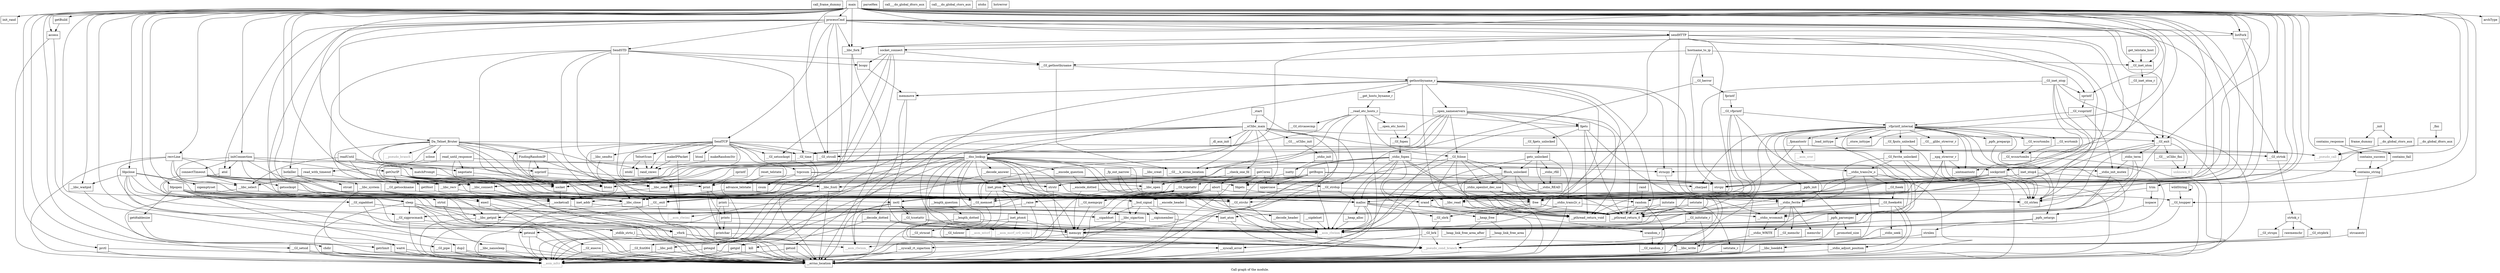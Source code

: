 digraph "Call graph of the module." {
  label="Call graph of the module.";
  node [shape=record];

  Node_call_frame_dummy [label="{call_frame_dummy}"];
  Node_init_rand [label="{init_rand}"];
  Node_rand_cmwc [label="{rand_cmwc}"];
  Node_printchar [label="{printchar}"];
  Node_prints [label="{prints}"];
  Node_printi [label="{printi}"];
  Node_print [label="{print}"];
  Node_zprintf [label="{zprintf}"];
  Node_szprintf [label="{szprintf}"];
  Node_sockprintf [label="{sockprintf}"];
  Node_fdpopen [label="{fdpopen}"];
  Node_fdpclose [label="{fdpclose}"];
  Node_fdgets [label="{fdgets}"];
  Node_parseHex [label="{parseHex}"];
  Node___libc_fcntl [label="{__libc_fcntl}"];
  Node_wildString [label="{wildString}"];
  Node__start [label="{_start}"];
  Node_contains_string [label="{contains_string}"];
  Node_socket_connect [label="{socket_connect}"];
  Node_contains_response [label="{contains_response}"];
  Node_read_with_timeout [label="{read_with_timeout}"];
  Node_read_until_response [label="{read_until_response}"];
  Node_get_telstate_host [label="{get_telstate_host}"];
  Node_advance_telstate [label="{advance_telstate}"];
  Node_reset_telstate [label="{reset_telstate}"];
  Node_trim [label="{trim}"];
  Node_call___do_global_dtors_aux [label="{call___do_global_dtors_aux}"];
  Node_frame_dummy [label="{frame_dummy}"];
  Node_contains_success [label="{contains_success}"];
  Node_inet_addr [label="{inet_addr}"];
  Node___GI_gethostbyname [label="{__GI_gethostbyname}"];
  Node_gethostbyname_r [label="{gethostbyname_r}"];
  Node___libc_connect [label="{__libc_connect}"];
  Node___GI_getsockname [label="{__GI_getsockname}"];
  Node_getsockopt [label="{getsockopt}"];
  Node___libc_recv [label="{__libc_recv}"];
  Node___libc_send [label="{__libc_send}"];
  Node___libc_sendto [label="{__libc_sendto}"];
  Node___GI_setsockopt [label="{__GI_setsockopt}"];
  Node_socket [label="{socket}"];
  Node___GI_sigaddset [label="{__GI_sigaddset}"];
  Node_sigemptyset [label="{sigemptyset}"];
  Node___bsd_signal [label="{__bsd_signal}"];
  Node___sigismember [label="{__sigismember}"];
  Node___sigaddset [label="{__sigaddset}"];
  Node___sigdelset [label="{__sigdelset}"];
  Node_malloc [label="{malloc}"];
  Node_free [label="{free}"];
  Node___heap_alloc [label="{__heap_alloc}"];
  Node___heap_link_free_area [label="{__heap_link_free_area}"];
  Node___heap_link_free_area_after [label="{__heap_link_free_area_after}"];
  Node___heap_free [label="{__heap_free}"];
  Node_rand [label="{rand}"];
  Node_random [label="{random}"];
  Node_setstate [label="{setstate}"];
  Node_initstate [label="{initstate}"];
  Node_srand [label="{srand}"];
  Node_setstate_r [label="{setstate_r}"];
  Node___GI_random_r [label="{__GI_random_r}"];
  Node_srandom_r [label="{srandom_r}"];
  Node___GI_initstate_r [label="{__GI_initstate_r}"];
  Node___libc_system [label="{__libc_system}"];
  Node_atol [label="{atol}"];
  Node_strtol [label="{strtol}"];
  Node__stdlib_strto_l [label="{_stdlib_strto_l}"];
  Node___GI_exit [label="{__GI_exit}"];
  Node_execl [label="{execl}"];
  Node_sleep [label="{sleep}"];
  Node___GI___uClibc_fini [label="{__GI___uClibc_fini}"];
  Node___pthread_return_0 [label="{__pthread_return_0}"];
  Node___pthread_return_void [label="{__pthread_return_void}"];
  Node___check_one_fd [label="{__check_one_fd}"];
  Node___GI___uClibc_init [label="{__GI___uClibc_init}"];
  Node___uClibc_main [label="{__uClibc_main}"];
  Node___syscall_error [label="{__syscall_error}"];
  Node___socketcall [label="{__socketcall}"];
  Node___GI_execve [label="{__GI_execve}"];
  Node_getegid [label="{getegid}"];
  Node_getgid [label="{getgid}"];
  Node_getuid [label="{getuid}"];
  Node___libc_nanosleep [label="{__libc_nanosleep}"];
  Node___GI_sbrk [label="{__GI_sbrk}"];
  Node_wait4 [label="{wait4}"];
  Node___GI___h_errno_location [label="{__GI___h_errno_location}"];
  Node___GI_wcrtomb [label="{__GI_wcrtomb}"];
  Node___GI_wcsrtombs [label="{__GI_wcsrtombs}"];
  Node___GI_wcsnrtombs [label="{__GI_wcsnrtombs}"];
  Node_fprintf [label="{fprintf}"];
  Node___stdio_WRITE [label="{__stdio_WRITE}"];
  Node___stdio_fwrite [label="{__stdio_fwrite}"];
  Node___stdio_trans2w_o [label="{__stdio_trans2w_o}"];
  Node__load_inttype [label="{_load_inttype}"];
  Node__store_inttype [label="{_store_inttype}"];
  Node__uintmaxtostr [label="{_uintmaxtostr}"];
  Node__fpmaxtostr [label="{_fpmaxtostr}"];
  Node___GI_vfprintf [label="{__GI_vfprintf}"];
  Node_memmove [label="{memmove}"];
  Node___GI_memchr [label="{__GI_memchr}"];
  Node___GI_mempcpy [label="{__GI_mempcpy}"];
  Node_memrchr [label="{memrchr}"];
  Node_strtok_r [label="{strtok_r}"];
  Node___GI_strpbrk [label="{__GI_strpbrk}"];
  Node_inet_aton [label="{inet_aton}"];
  Node___dns_lookup [label="{__dns_lookup}"];
  Node___open_nameservers [label="{__open_nameservers}"];
  Node___get_hosts_byname_r [label="{__get_hosts_byname_r}"];
  Node___libc_sigaction [label="{__libc_sigaction}"];
  Node_abort [label="{abort}"];
  Node__dl_aux_init [label="{_dl_aux_init}"];
  Node___GI_brk [label="{__GI_brk}"];
  Node___syscall_rt_sigaction [label="{__syscall_rt_sigaction}"];
  Node___libc_poll [label="{__libc_poll}"];
  Node___GI_fclose [label="{__GI_fclose}"];
  Node___GI_fopen [label="{__GI_fopen}"];
  Node___GI_fseek [label="{__GI_fseek}"];
  Node___GI_fseeko64 [label="{__GI_fseeko64}"];
  Node___stdio_adjust_position [label="{__stdio_adjust_position}"];
  Node__stdio_fopen [label="{_stdio_fopen}"];
  Node___stdio_seek [label="{__stdio_seek}"];
  Node_fgets [label="{fgets}"];
  Node__stdio_openlist_dec_use [label="{_stdio_openlist_dec_use}"];
  Node_fflush_unlocked [label="{fflush_unlocked}"];
  Node___GI_fgets_unlocked [label="{__GI_fgets_unlocked}"];
  Node_rawmemchr [label="{rawmemchr}"];
  Node___GI_strncat [label="{__GI_strncat}"];
  Node___GI_strspn [label="{__GI_strspn}"];
  Node___GI_strdup [label="{__GI_strdup}"];
  Node_inet_pton4 [label="{inet_pton4}"];
  Node_inet_pton [label="{inet_pton}"];
  Node_inet_ntop4 [label="{inet_ntop4}"];
  Node___GI_inet_ntop [label="{__GI_inet_ntop}"];
  Node___encode_header [label="{__encode_header}"];
  Node___decode_header [label="{__decode_header}"];
  Node___encode_question [label="{__encode_question}"];
  Node___length_question [label="{__length_question}"];
  Node___decode_answer [label="{__decode_answer}"];
  Node___open_etc_hosts [label="{__open_etc_hosts}"];
  Node___read_etc_hosts_r [label="{__read_etc_hosts_r}"];
  Node___raise [label="{__raise}"];
  Node___libc_lseek64 [label="{__libc_lseek64}"];
  Node___GI_tolower [label="{__GI_tolower}"];
  Node_getc_unlocked [label="{getc_unlocked}"];
  Node___GI_strcasecmp [label="{__GI_strcasecmp}"];
  Node___encode_dotted [label="{__encode_dotted}"];
  Node___decode_dotted [label="{__decode_dotted}"];
  Node___length_dotted [label="{__length_dotted}"];
  Node___stdio_READ [label="{__stdio_READ}"];
  Node___stdio_rfill [label="{__stdio_rfill}"];
  Node___stdio_trans2r_o [label="{__stdio_trans2r_o}"];
  Node___do_global_ctors_aux [label="{__do_global_ctors_aux}"];
  Node_call___do_global_ctors_aux [label="{call___do_global_ctors_aux}"];
  Node__fini [label="{_fini}"];
  Node___asm_rlwinm_ [color="gray50", fontcolor="gray50", label="{__asm_rlwinm_}"];
  Node___asm_rlwimi [color="gray50", fontcolor="gray50", label="{__asm_rlwimi}"];
  Node___asm_mfcr [color="gray50", fontcolor="gray50", label="{__asm_mfcr}"];
  Node___asm_mtcrf [color="gray50", fontcolor="gray50", label="{__asm_mtcrf}"];
  Node___asm_mcrf_cr0_write [color="gray50", fontcolor="gray50", label="{__asm_mcrf_cr0_write}"];
  Node___asm_cror [color="gray50", fontcolor="gray50", label="{__asm_cror}"];
  Node_unknown_0 [color="gray50", fontcolor="gray50", label="{unknown_0}"];
  Node_getHost [label="{getHost}"];
  Node_uppercase [label="{uppercase}"];
  Node_getBogos [label="{getBogos}"];
  Node_getCores [label="{getCores}"];
  Node_makeRandomStr [label="{makeRandomStr}"];
  Node_recvLine [label="{recvLine}"];
  Node_hostname_to_ip [label="{hostname_to_ip}"];
  Node_connectTimeout [label="{connectTimeout}"];
  Node_listFork [label="{listFork}"];
  Node_negotiate [label="{negotiate}"];
  Node_matchPrompt [label="{matchPrompt}"];
  Node_readUntil [label="{readUntil}"];
  Node_FindingRandomIP [label="{FindingRandomIP}"];
  Node_TelnetScan [label="{TelnetScan}"];
  Node_csum [label="{csum}"];
  Node_tcpcsum [label="{tcpcsum}"];
  Node_makeIPPacket [label="{makeIPPacket}"];
  Node_sclose [label="{sclose}"];
  Node_Da_Telnet_Bruter [label="{Da_Telnet_Bruter}"];
  Node_botkiller [label="{botkiller}"];
  Node_sendHTTP [label="{sendHTTP}"];
  Node_SendTCP [label="{SendTCP}"];
  Node_SendSTD [label="{SendSTD}"];
  Node_processCmd [label="{processCmd}"];
  Node_initConnection [label="{initConnection}"];
  Node_getOurIP [label="{getOurIP}"];
  Node_archType [label="{archType}"];
  Node_getBuild [label="{getBuild}"];
  Node_main [label="{main}"];
  Node_ioctl [label="{ioctl}"];
  Node___vfork [label="{__vfork}"];
  Node_htons [label="{htons}"];
  Node___GI_fcntl64 [label="{__GI_fcntl64}"];
  Node___GI__exit [label="{__GI__exit}"];
  Node_access [label="{access}"];
  Node_chdir [label="{chdir}"];
  Node___libc_close [label="{__libc_close}"];
  Node_dup2 [label="{dup2}"];
  Node___libc_fork [label="{__libc_fork}"];
  Node_getdtablesize [label="{getdtablesize}"];
  Node_geteuid [label="{geteuid}"];
  Node___libc_getpid [label="{__libc_getpid}"];
  Node_getrlimit [label="{getrlimit}"];
  Node_kill [label="{kill}"];
  Node___libc_open [label="{__libc_open}"];
  Node___libc_creat [label="{__libc_creat}"];
  Node___GI_pipe [label="{__GI_pipe}"];
  Node_prctl [label="{prctl}"];
  Node___libc_read [label="{__libc_read}"];
  Node___libc_select [label="{__libc_select}"];
  Node___GI_setsid [label="{__GI_setsid}"];
  Node___GI_sigprocmask [label="{__GI_sigprocmask}"];
  Node___GI_time [label="{__GI_time}"];
  Node___libc_waitpid [label="{__libc_waitpid}"];
  Node___libc_write [label="{__libc_write}"];
  Node_isspace [label="{isspace}"];
  Node___GI_toupper [label="{__GI_toupper}"];
  Node___errno_location [label="{__errno_location}"];
  Node_sprintf [label="{sprintf}"];
  Node___GI_vsnprintf [label="{__GI_vsnprintf}"];
  Node__stdio_init [label="{_stdio_init}"];
  Node___stdio_init_mutex [label="{__stdio_init_mutex}"];
  Node__stdio_term [label="{_stdio_term}"];
  Node___stdio_wcommit [label="{__stdio_wcommit}"];
  Node__charpad [label="{_charpad}"];
  Node__fp_out_narrow [label="{_fp_out_narrow}"];
  Node__vfprintf_internal [label="{_vfprintf_internal}"];
  Node__ppfs_init [label="{_ppfs_init}"];
  Node__ppfs_prepargs [label="{_ppfs_prepargs}"];
  Node__ppfs_setargs [label="{_ppfs_setargs}"];
  Node__promoted_size [label="{_promoted_size}"];
  Node__ppfs_parsespec [label="{_ppfs_parsespec}"];
  Node___GI_fputs_unlocked [label="{__GI_fputs_unlocked}"];
  Node___GI_fwrite_unlocked [label="{__GI_fwrite_unlocked}"];
  Node_memcpy [label="{memcpy}"];
  Node___GI_memset [label="{__GI_memset}"];
  Node_strcat [label="{strcat}"];
  Node___GI_strchr [label="{__GI_strchr}"];
  Node___GI_strcoll [label="{__GI_strcoll}"];
  Node_strcpy [label="{strcpy}"];
  Node___GI_strlen [label="{__GI_strlen}"];
  Node_strncpy [label="{strncpy}"];
  Node_strnlen [label="{strnlen}"];
  Node_strstr [label="{strstr}"];
  Node___GI___glibc_strerror_r [label="{__GI___glibc_strerror_r}"];
  Node___xpg_strerror_r [label="{__xpg_strerror_r}"];
  Node_bcopy [label="{bcopy}"];
  Node_strcasestr [label="{strcasestr}"];
  Node___GI_strtok [label="{__GI_strtok}"];
  Node_isatty [label="{isatty}"];
  Node___GI_tcgetattr [label="{__GI_tcgetattr}"];
  Node___GI_tcsetattr [label="{__GI_tcsetattr}"];
  Node_ntohl [label="{ntohl}"];
  Node_ntohs [label="{ntohs}"];
  Node_htonl [label="{htonl}"];
  Node___asm_rlwinm [color="gray50", fontcolor="gray50", label="{__asm_rlwinm}"];
  Node_hstrerror [label="{hstrerror}"];
  Node___GI_herror [label="{__GI_herror}"];
  Node___GI_inet_ntoa_r [label="{__GI_inet_ntoa_r}"];
  Node___GI_inet_ntoa [label="{__GI_inet_ntoa}"];
  Node_contains_fail [label="{contains_fail}"];
  Node___pseudo_call [color="gray50", fontcolor="gray50", label="{__pseudo_call}"];
  Node___pseudo_branch [color="gray50", fontcolor="gray50", label="{__pseudo_branch}"];
  Node___pseudo_cond_branch [color="gray50", fontcolor="gray50", label="{__pseudo_cond_branch}"];
  Node__init [label="{_init}"];
  Node___do_global_dtors_aux [label="{__do_global_dtors_aux}"];
  Node_printchar -> Node___libc_write;
  Node_prints -> Node_printchar;
  Node_prints -> Node___asm_rlwinm;
  Node_printi -> Node_printchar;
  Node_printi -> Node_prints;
  Node_printi -> Node___asm_rlwinm;
  Node_print -> Node_printchar;
  Node_print -> Node_prints;
  Node_print -> Node_printi;
  Node_zprintf -> Node_print;
  Node_szprintf -> Node_print;
  Node_sockprintf -> Node_print;
  Node_sockprintf -> Node___libc_send;
  Node_sockprintf -> Node_malloc;
  Node_sockprintf -> Node_free;
  Node_sockprintf -> Node___GI_memset;
  Node_sockprintf -> Node___GI_strlen;
  Node_fdpopen -> Node_malloc;
  Node_fdpopen -> Node_execl;
  Node_fdpopen -> Node___vfork;
  Node_fdpopen -> Node___GI__exit;
  Node_fdpopen -> Node___libc_close;
  Node_fdpopen -> Node_dup2;
  Node_fdpopen -> Node_getdtablesize;
  Node_fdpopen -> Node___GI_pipe;
  Node_fdpopen -> Node___GI_memset;
  Node_fdpclose -> Node___GI_sigaddset;
  Node_fdpclose -> Node_sigemptyset;
  Node_fdpclose -> Node___libc_close;
  Node_fdpclose -> Node___GI_sigprocmask;
  Node_fdpclose -> Node___libc_waitpid;
  Node_fdpclose -> Node___errno_location;
  Node_fdpclose -> Node___asm_rlwinm;
  Node_fdgets -> Node___libc_read;
  Node___libc_fcntl -> Node___asm_mfcr;
  Node___libc_fcntl -> Node___GI_fcntl64;
  Node___libc_fcntl -> Node___errno_location;
  Node_wildString -> Node_wildString;
  Node_wildString -> Node___GI_toupper;
  Node__start -> Node___uClibc_main;
  Node__start -> Node___asm_rlwinm;
  Node_contains_string -> Node_strcasestr;
  Node_socket_connect -> Node___GI_gethostbyname;
  Node_socket_connect -> Node___libc_connect;
  Node_socket_connect -> Node___GI_setsockopt;
  Node_socket_connect -> Node_socket;
  Node_socket_connect -> Node_htons;
  Node_socket_connect -> Node_bcopy;
  Node_contains_response -> Node_contains_success;
  Node_contains_response -> Node_contains_fail;
  Node_read_with_timeout -> Node___libc_recv;
  Node_read_with_timeout -> Node___libc_select;
  Node_read_until_response -> Node_contains_string;
  Node_read_until_response -> Node_read_with_timeout;
  Node_read_until_response -> Node_negotiate;
  Node_read_until_response -> Node___GI_memset;
  Node_get_telstate_host -> Node___GI_inet_ntoa;
  Node_advance_telstate -> Node___libc_close;
  Node_advance_telstate -> Node___GI_memset;
  Node_reset_telstate -> Node_advance_telstate;
  Node_trim -> Node_isspace;
  Node_trim -> Node___GI_strlen;
  Node_contains_success -> Node_contains_string;
  Node_inet_addr -> Node_inet_aton;
  Node___GI_gethostbyname -> Node_gethostbyname_r;
  Node___GI_gethostbyname -> Node___GI___h_errno_location;
  Node_gethostbyname_r -> Node_free;
  Node_gethostbyname_r -> Node___pthread_return_0;
  Node_gethostbyname_r -> Node___pthread_return_void;
  Node_gethostbyname_r -> Node_memmove;
  Node_gethostbyname_r -> Node_inet_aton;
  Node_gethostbyname_r -> Node___dns_lookup;
  Node_gethostbyname_r -> Node___open_nameservers;
  Node_gethostbyname_r -> Node___get_hosts_byname_r;
  Node_gethostbyname_r -> Node___errno_location;
  Node_gethostbyname_r -> Node_memcpy;
  Node_gethostbyname_r -> Node_strncpy;
  Node___libc_connect -> Node___socketcall;
  Node___GI_getsockname -> Node___socketcall;
  Node_getsockopt -> Node___socketcall;
  Node___libc_recv -> Node___socketcall;
  Node___libc_send -> Node___socketcall;
  Node___libc_sendto -> Node___socketcall;
  Node___GI_setsockopt -> Node___socketcall;
  Node_socket -> Node___socketcall;
  Node___GI_sigaddset -> Node___sigaddset;
  Node___GI_sigaddset -> Node___errno_location;
  Node_sigemptyset -> Node___GI_memset;
  Node___bsd_signal -> Node___sigismember;
  Node___bsd_signal -> Node___sigaddset;
  Node___bsd_signal -> Node___libc_sigaction;
  Node___bsd_signal -> Node___errno_location;
  Node___sigismember -> Node___asm_rlwinm;
  Node___sigaddset -> Node___asm_rlwinm;
  Node___sigdelset -> Node___asm_rlwinm;
  Node_malloc -> Node___heap_alloc;
  Node_malloc -> Node___heap_free;
  Node_malloc -> Node___pthread_return_0;
  Node_malloc -> Node___GI_sbrk;
  Node_malloc -> Node___errno_location;
  Node_malloc -> Node___asm_rlwinm;
  Node_free -> Node___heap_free;
  Node_free -> Node___pthread_return_0;
  Node_free -> Node___GI_sbrk;
  Node___heap_alloc -> Node___asm_rlwinm;
  Node___heap_link_free_area -> Node___pseudo_cond_branch;
  Node___heap_free -> Node___heap_link_free_area;
  Node___heap_free -> Node___heap_link_free_area_after;
  Node_rand -> Node_random;
  Node_random -> Node___GI_random_r;
  Node_random -> Node___pthread_return_0;
  Node_random -> Node___pthread_return_void;
  Node_setstate -> Node_setstate_r;
  Node_setstate -> Node___pthread_return_0;
  Node_setstate -> Node___pthread_return_void;
  Node_initstate -> Node___GI_initstate_r;
  Node_initstate -> Node___pthread_return_0;
  Node_initstate -> Node___pthread_return_void;
  Node_srand -> Node_srandom_r;
  Node_srand -> Node___pthread_return_0;
  Node_srand -> Node___pthread_return_void;
  Node_setstate_r -> Node___errno_location;
  Node_srandom_r -> Node___GI_random_r;
  Node___GI_initstate_r -> Node_srandom_r;
  Node___GI_initstate_r -> Node___errno_location;
  Node___libc_system -> Node___bsd_signal;
  Node___libc_system -> Node_execl;
  Node___libc_system -> Node_wait4;
  Node___libc_system -> Node___vfork;
  Node___libc_system -> Node___GI__exit;
  Node_atol -> Node_strtol;
  Node_strtol -> Node__stdlib_strto_l;
  Node__stdlib_strto_l -> Node___asm_rlwinm_;
  Node__stdlib_strto_l -> Node___errno_location;
  Node___GI_exit -> Node___GI___uClibc_fini;
  Node___GI_exit -> Node___pthread_return_0;
  Node___GI_exit -> Node___pthread_return_void;
  Node___GI_exit -> Node_unknown_0;
  Node___GI_exit -> Node___GI__exit;
  Node___GI_exit -> Node__stdio_term;
  Node_execl -> Node___GI_execve;
  Node_execl -> Node___asm_rlwinm;
  Node_sleep -> Node___sigismember;
  Node_sleep -> Node___sigaddset;
  Node_sleep -> Node___libc_nanosleep;
  Node_sleep -> Node___libc_sigaction;
  Node_sleep -> Node___asm_mfcr;
  Node_sleep -> Node___GI_sigprocmask;
  Node_sleep -> Node___errno_location;
  Node_sleep -> Node___asm_rlwinm;
  Node___GI___uClibc_fini -> Node_unknown_0;
  Node___check_one_fd -> Node___libc_fcntl;
  Node___check_one_fd -> Node_abort;
  Node___check_one_fd -> Node___libc_open;
  Node___GI___uClibc_init -> Node__stdio_init;
  Node___uClibc_main -> Node___GI_exit;
  Node___uClibc_main -> Node___check_one_fd;
  Node___uClibc_main -> Node___GI___uClibc_init;
  Node___uClibc_main -> Node_getegid;
  Node___uClibc_main -> Node_getgid;
  Node___uClibc_main -> Node_getuid;
  Node___uClibc_main -> Node___GI___h_errno_location;
  Node___uClibc_main -> Node__dl_aux_init;
  Node___uClibc_main -> Node_geteuid;
  Node___uClibc_main -> Node___errno_location;
  Node___uClibc_main -> Node_memcpy;
  Node___uClibc_main -> Node___GI_memset;
  Node___uClibc_main -> Node___pseudo_call;
  Node___syscall_error -> Node___errno_location;
  Node___socketcall -> Node___asm_mfcr;
  Node___socketcall -> Node___errno_location;
  Node___GI_execve -> Node___asm_mfcr;
  Node___GI_execve -> Node___errno_location;
  Node_getegid -> Node___asm_mfcr;
  Node_getegid -> Node___errno_location;
  Node_getgid -> Node___asm_mfcr;
  Node_getgid -> Node___errno_location;
  Node_getuid -> Node___asm_mfcr;
  Node_getuid -> Node___errno_location;
  Node___libc_nanosleep -> Node___asm_mfcr;
  Node___libc_nanosleep -> Node___errno_location;
  Node___GI_sbrk -> Node___GI_brk;
  Node_wait4 -> Node___asm_mfcr;
  Node_wait4 -> Node___errno_location;
  Node___GI_wcrtomb -> Node___GI_wcsnrtombs;
  Node___GI_wcsrtombs -> Node___GI_wcsnrtombs;
  Node___GI_wcsnrtombs -> Node___errno_location;
  Node_fprintf -> Node___GI_vfprintf;
  Node___stdio_WRITE -> Node___libc_write;
  Node___stdio_fwrite -> Node___stdio_WRITE;
  Node___stdio_fwrite -> Node___GI_memchr;
  Node___stdio_fwrite -> Node_memrchr;
  Node___stdio_fwrite -> Node___stdio_wcommit;
  Node___stdio_fwrite -> Node_memcpy;
  Node___stdio_trans2w_o -> Node___GI_fseek;
  Node___stdio_trans2w_o -> Node___asm_mfcr;
  Node___stdio_trans2w_o -> Node___errno_location;
  Node___stdio_trans2w_o -> Node___asm_rlwinm;
  Node__load_inttype -> Node___asm_rlwinm;
  Node__fpmaxtostr -> Node___asm_cror;
  Node__fpmaxtostr -> Node___GI_memset;
  Node__fpmaxtostr -> Node___pseudo_call;
  Node___GI_vfprintf -> Node___pthread_return_0;
  Node___GI_vfprintf -> Node___pthread_return_void;
  Node___GI_vfprintf -> Node___stdio_trans2w_o;
  Node___GI_vfprintf -> Node__vfprintf_internal;
  Node___GI_vfprintf -> Node___asm_rlwinm;
  Node_memmove -> Node___asm_rlwinm_;
  Node_memmove -> Node_memcpy;
  Node___GI_memchr -> Node___pseudo_cond_branch;
  Node___GI_mempcpy -> Node_memcpy;
  Node_memrchr -> Node___pseudo_cond_branch;
  Node_strtok_r -> Node___GI_strpbrk;
  Node_strtok_r -> Node_rawmemchr;
  Node_strtok_r -> Node___GI_strspn;
  Node___GI_strpbrk -> Node___pseudo_cond_branch;
  Node_inet_aton -> Node___pseudo_cond_branch;
  Node___dns_lookup -> Node_inet_addr;
  Node___dns_lookup -> Node___libc_connect;
  Node___dns_lookup -> Node___libc_recv;
  Node___dns_lookup -> Node___libc_send;
  Node___dns_lookup -> Node_socket;
  Node___dns_lookup -> Node_malloc;
  Node___dns_lookup -> Node_free;
  Node___dns_lookup -> Node___pthread_return_0;
  Node___dns_lookup -> Node___pthread_return_void;
  Node___dns_lookup -> Node___GI___h_errno_location;
  Node___dns_lookup -> Node___libc_poll;
  Node___dns_lookup -> Node___GI_strncat;
  Node___dns_lookup -> Node_inet_pton;
  Node___dns_lookup -> Node___encode_header;
  Node___dns_lookup -> Node___decode_header;
  Node___dns_lookup -> Node___encode_question;
  Node___dns_lookup -> Node___length_question;
  Node___dns_lookup -> Node___decode_answer;
  Node___dns_lookup -> Node___libc_close;
  Node___dns_lookup -> Node___errno_location;
  Node___dns_lookup -> Node_memcpy;
  Node___dns_lookup -> Node___GI_memset;
  Node___dns_lookup -> Node___GI_strlen;
  Node___dns_lookup -> Node_strncpy;
  Node___open_nameservers -> Node_free;
  Node___open_nameservers -> Node___pthread_return_0;
  Node___open_nameservers -> Node___pthread_return_void;
  Node___open_nameservers -> Node___GI___h_errno_location;
  Node___open_nameservers -> Node___GI_fclose;
  Node___open_nameservers -> Node___GI_fopen;
  Node___open_nameservers -> Node_fgets;
  Node___open_nameservers -> Node___GI_strdup;
  Node___open_nameservers -> Node___GI_strcoll;
  Node___get_hosts_byname_r -> Node___read_etc_hosts_r;
  Node___libc_sigaction -> Node___syscall_rt_sigaction;
  Node___libc_sigaction -> Node_memcpy;
  Node_abort -> Node___sigaddset;
  Node_abort -> Node___pthread_return_0;
  Node_abort -> Node___libc_sigaction;
  Node_abort -> Node___raise;
  Node_abort -> Node___GI__exit;
  Node_abort -> Node___GI_sigprocmask;
  Node_abort -> Node___GI_memset;
  Node_abort -> Node___pseudo_cond_branch;
  Node___GI_brk -> Node___syscall_error;
  Node___GI_brk -> Node___pseudo_cond_branch;
  Node___syscall_rt_sigaction -> Node___asm_mfcr;
  Node___syscall_rt_sigaction -> Node___errno_location;
  Node___libc_poll -> Node___asm_mfcr;
  Node___libc_poll -> Node___errno_location;
  Node___GI_fclose -> Node_free;
  Node___GI_fclose -> Node___pthread_return_0;
  Node___GI_fclose -> Node___pthread_return_void;
  Node___GI_fclose -> Node__stdio_openlist_dec_use;
  Node___GI_fclose -> Node_fflush_unlocked;
  Node___GI_fclose -> Node___libc_close;
  Node___GI_fclose -> Node___asm_rlwinm;
  Node___GI_fopen -> Node__stdio_fopen;
  Node___GI_fseek -> Node___GI_fseeko64;
  Node___GI_fseeko64 -> Node___pthread_return_0;
  Node___GI_fseeko64 -> Node___pthread_return_void;
  Node___GI_fseeko64 -> Node___stdio_adjust_position;
  Node___GI_fseeko64 -> Node___stdio_seek;
  Node___GI_fseeko64 -> Node___errno_location;
  Node___GI_fseeko64 -> Node___stdio_wcommit;
  Node___stdio_adjust_position -> Node___errno_location;
  Node__stdio_fopen -> Node___libc_fcntl;
  Node__stdio_fopen -> Node_malloc;
  Node__stdio_fopen -> Node_free;
  Node__stdio_fopen -> Node___pthread_return_0;
  Node__stdio_fopen -> Node___pthread_return_void;
  Node__stdio_fopen -> Node___libc_open;
  Node__stdio_fopen -> Node___errno_location;
  Node__stdio_fopen -> Node___stdio_init_mutex;
  Node__stdio_fopen -> Node_isatty;
  Node__stdio_fopen -> Node___asm_rlwinm;
  Node___stdio_seek -> Node___libc_lseek64;
  Node_fgets -> Node___pthread_return_0;
  Node_fgets -> Node___pthread_return_void;
  Node_fgets -> Node___GI_fgets_unlocked;
  Node_fgets -> Node___asm_mfcr;
  Node_fgets -> Node___asm_mtcrf;
  Node__stdio_openlist_dec_use -> Node_free;
  Node__stdio_openlist_dec_use -> Node___pthread_return_0;
  Node__stdio_openlist_dec_use -> Node___pthread_return_void;
  Node_fflush_unlocked -> Node___pthread_return_0;
  Node_fflush_unlocked -> Node___pthread_return_void;
  Node_fflush_unlocked -> Node__stdio_openlist_dec_use;
  Node_fflush_unlocked -> Node___stdio_wcommit;
  Node_fflush_unlocked -> Node___asm_rlwinm;
  Node___GI_fgets_unlocked -> Node_getc_unlocked;
  Node_rawmemchr -> Node___pseudo_cond_branch;
  Node___GI_strncat -> Node___pseudo_cond_branch;
  Node___GI_strdup -> Node_malloc;
  Node___GI_strdup -> Node_memcpy;
  Node___GI_strdup -> Node___GI_strlen;
  Node_inet_pton4 -> Node___asm_mfcr;
  Node_inet_pton4 -> Node___asm_mtcrf;
  Node_inet_pton4 -> Node___asm_mcrf_cr0_write;
  Node_inet_pton4 -> Node_memcpy;
  Node_inet_pton -> Node_inet_pton4;
  Node_inet_pton -> Node___GI_tolower;
  Node_inet_pton -> Node___errno_location;
  Node_inet_pton -> Node_memcpy;
  Node_inet_pton -> Node___GI_memset;
  Node_inet_pton -> Node___GI_strchr;
  Node_inet_ntop4 -> Node___errno_location;
  Node_inet_ntop4 -> Node___GI_memset;
  Node_inet_ntop4 -> Node_strcpy;
  Node_inet_ntop4 -> Node___GI_strlen;
  Node___GI_inet_ntop -> Node_inet_ntop4;
  Node___GI_inet_ntop -> Node___errno_location;
  Node___GI_inet_ntop -> Node_sprintf;
  Node___GI_inet_ntop -> Node___GI_memset;
  Node___GI_inet_ntop -> Node_strcpy;
  Node___GI_inet_ntop -> Node___GI_strlen;
  Node___encode_header -> Node___asm_rlwinm;
  Node___decode_header -> Node___asm_rlwinm;
  Node___encode_question -> Node___encode_dotted;
  Node___length_question -> Node___length_dotted;
  Node___decode_answer -> Node___GI_strdup;
  Node___decode_answer -> Node___decode_dotted;
  Node___open_etc_hosts -> Node___GI_fopen;
  Node___read_etc_hosts_r -> Node___GI_fclose;
  Node___read_etc_hosts_r -> Node_fgets;
  Node___read_etc_hosts_r -> Node_inet_pton;
  Node___read_etc_hosts_r -> Node___open_etc_hosts;
  Node___read_etc_hosts_r -> Node___GI_strcasecmp;
  Node___read_etc_hosts_r -> Node___errno_location;
  Node___read_etc_hosts_r -> Node___GI_strchr;
  Node___read_etc_hosts_r -> Node___GI_strcoll;
  Node___raise -> Node___libc_getpid;
  Node___raise -> Node_kill;
  Node___libc_lseek64 -> Node___asm_mfcr;
  Node___libc_lseek64 -> Node___errno_location;
  Node___GI_tolower -> Node___pseudo_cond_branch;
  Node_getc_unlocked -> Node_fflush_unlocked;
  Node_getc_unlocked -> Node___stdio_READ;
  Node_getc_unlocked -> Node___stdio_rfill;
  Node_getc_unlocked -> Node___stdio_trans2r_o;
  Node_getc_unlocked -> Node___asm_rlwinm;
  Node___encode_dotted -> Node_memcpy;
  Node___encode_dotted -> Node___GI_strchr;
  Node___encode_dotted -> Node___GI_strlen;
  Node___decode_dotted -> Node___asm_mfcr;
  Node___decode_dotted -> Node___asm_mtcrf;
  Node___decode_dotted -> Node_memcpy;
  Node___decode_dotted -> Node___asm_rlwinm;
  Node___length_dotted -> Node___asm_rlwinm;
  Node___length_dotted -> Node___pseudo_cond_branch;
  Node___stdio_READ -> Node___libc_read;
  Node___stdio_rfill -> Node___stdio_READ;
  Node___stdio_trans2r_o -> Node___errno_location;
  Node___stdio_trans2r_o -> Node___stdio_wcommit;
  Node___stdio_trans2r_o -> Node___asm_rlwinm;
  Node___do_global_ctors_aux -> Node___pseudo_call;
  Node__fini -> Node___do_global_dtors_aux;
  Node_getHost -> Node_inet_addr;
  Node_uppercase -> Node___GI_toupper;
  Node_getBogos -> Node_fdgets;
  Node_getBogos -> Node_uppercase;
  Node_getBogos -> Node___libc_close;
  Node_getBogos -> Node___libc_open;
  Node_getBogos -> Node___GI_memset;
  Node_getBogos -> Node___GI_strchr;
  Node_getBogos -> Node_strcpy;
  Node_getBogos -> Node___GI_strlen;
  Node_getBogos -> Node_strstr;
  Node_getCores -> Node_fdgets;
  Node_getCores -> Node_uppercase;
  Node_getCores -> Node___libc_close;
  Node_getCores -> Node___libc_open;
  Node_getCores -> Node___GI_memset;
  Node_getCores -> Node_strstr;
  Node_makeRandomStr -> Node_rand_cmwc;
  Node_recvLine -> Node_sockprintf;
  Node_recvLine -> Node___libc_recv;
  Node_recvLine -> Node___asm_mfcr;
  Node_recvLine -> Node___libc_select;
  Node_recvLine -> Node___GI_memset;
  Node_recvLine -> Node___asm_rlwinm;
  Node_hostname_to_ip -> Node___GI_gethostbyname;
  Node_hostname_to_ip -> Node_strcpy;
  Node_hostname_to_ip -> Node___GI_herror;
  Node_hostname_to_ip -> Node___GI_inet_ntoa;
  Node_connectTimeout -> Node___libc_fcntl;
  Node_connectTimeout -> Node___libc_connect;
  Node_connectTimeout -> Node_getsockopt;
  Node_connectTimeout -> Node_getHost;
  Node_connectTimeout -> Node_htons;
  Node_connectTimeout -> Node___libc_select;
  Node_connectTimeout -> Node___errno_location;
  Node_connectTimeout -> Node___asm_rlwinm;
  Node_listFork -> Node_malloc;
  Node_listFork -> Node_free;
  Node_listFork -> Node___libc_fork;
  Node_negotiate -> Node___libc_send;
  Node_matchPrompt -> Node___GI_strlen;
  Node_readUntil -> Node___libc_recv;
  Node_readUntil -> Node_negotiate;
  Node_readUntil -> Node_matchPrompt;
  Node_readUntil -> Node___libc_select;
  Node_readUntil -> Node_strstr;
  Node_FindingRandomIP -> Node_szprintf;
  Node_FindingRandomIP -> Node_inet_addr;
  Node_FindingRandomIP -> Node_random;
  Node_TelnetScan -> Node_rand_cmwc;
  Node_TelnetScan -> Node_ntohl;
  Node_tcpcsum -> Node_malloc;
  Node_tcpcsum -> Node_free;
  Node_tcpcsum -> Node_csum;
  Node_tcpcsum -> Node_htons;
  Node_makeIPPacket -> Node_rand_cmwc;
  Node_makeIPPacket -> Node___asm_rlwimi;
  Node_sclose -> Node___libc_close;
  Node_Da_Telnet_Bruter -> Node_rand_cmwc;
  Node_Da_Telnet_Bruter -> Node___libc_fcntl;
  Node_Da_Telnet_Bruter -> Node___libc_connect;
  Node_Da_Telnet_Bruter -> Node_socket;
  Node_Da_Telnet_Bruter -> Node_malloc;
  Node_Da_Telnet_Bruter -> Node_srand;
  Node_Da_Telnet_Bruter -> Node_FindingRandomIP;
  Node_Da_Telnet_Bruter -> Node_sclose;
  Node_Da_Telnet_Bruter -> Node_htons;
  Node_Da_Telnet_Bruter -> Node___GI_time;
  Node_Da_Telnet_Bruter -> Node___errno_location;
  Node_Da_Telnet_Bruter -> Node___GI_memset;
  Node_Da_Telnet_Bruter -> Node___pseudo_branch;
  Node_botkiller -> Node___libc_system;
  Node_botkiller -> Node_sleep;
  Node_botkiller -> Node_strcat;
  Node_sendHTTP -> Node_socket_connect;
  Node_sendHTTP -> Node_random;
  Node_sendHTTP -> Node___GI_exit;
  Node_sendHTTP -> Node___libc_close;
  Node_sendHTTP -> Node___libc_fork;
  Node_sendHTTP -> Node___libc_read;
  Node_sendHTTP -> Node___GI_time;
  Node_sendHTTP -> Node___libc_write;
  Node_sendHTTP -> Node_sprintf;
  Node_sendHTTP -> Node___GI_strlen;
  Node_SendTCP -> Node_rand_cmwc;
  Node_SendTCP -> Node___libc_sendto;
  Node_SendTCP -> Node___GI_setsockopt;
  Node_SendTCP -> Node_socket;
  Node_SendTCP -> Node___asm_rlwimi;
  Node_SendTCP -> Node_getHost;
  Node_SendTCP -> Node_TelnetScan;
  Node_SendTCP -> Node_csum;
  Node_SendTCP -> Node_tcpcsum;
  Node_SendTCP -> Node_makeIPPacket;
  Node_SendTCP -> Node_htons;
  Node_SendTCP -> Node___GI_time;
  Node_SendTCP -> Node___GI_strcoll;
  Node_SendTCP -> Node___GI_strtok;
  Node_SendTCP -> Node_htonl;
  Node_SendSTD -> Node___GI_gethostbyname;
  Node_SendSTD -> Node___libc_connect;
  Node_SendSTD -> Node___libc_send;
  Node_SendSTD -> Node_socket;
  Node_SendSTD -> Node___GI__exit;
  Node_SendSTD -> Node___libc_close;
  Node_SendSTD -> Node___GI_time;
  Node_SendSTD -> Node_bcopy;
  Node_processCmd -> Node_sockprintf;
  Node_processCmd -> Node_atol;
  Node_processCmd -> Node___GI_exit;
  Node_processCmd -> Node_listFork;
  Node_processCmd -> Node_Da_Telnet_Bruter;
  Node_processCmd -> Node_botkiller;
  Node_processCmd -> Node_sendHTTP;
  Node_processCmd -> Node_SendTCP;
  Node_processCmd -> Node_SendSTD;
  Node_processCmd -> Node___GI__exit;
  Node_processCmd -> Node___libc_fork;
  Node_processCmd -> Node___libc_getpid;
  Node_processCmd -> Node_kill;
  Node_processCmd -> Node___GI_strchr;
  Node_processCmd -> Node___GI_strcoll;
  Node_processCmd -> Node___GI_strtok;
  Node_processCmd -> Node___GI_inet_ntoa;
  Node_initConnection -> Node_socket;
  Node_initConnection -> Node_atol;
  Node_initConnection -> Node_connectTimeout;
  Node_initConnection -> Node___libc_close;
  Node_initConnection -> Node___GI_memset;
  Node_initConnection -> Node___GI_strchr;
  Node_initConnection -> Node_strcpy;
  Node_getOurIP -> Node_fdgets;
  Node_getOurIP -> Node_inet_addr;
  Node_getOurIP -> Node___libc_connect;
  Node_getOurIP -> Node___GI_getsockname;
  Node_getOurIP -> Node_socket;
  Node_getOurIP -> Node_ioctl;
  Node_getOurIP -> Node_htons;
  Node_getOurIP -> Node___libc_close;
  Node_getOurIP -> Node___libc_open;
  Node_getOurIP -> Node___GI_memset;
  Node_getOurIP -> Node_strcpy;
  Node_getOurIP -> Node_strstr;
  Node_getBuild -> Node_access;
  Node_main -> Node_init_rand;
  Node_main -> Node_szprintf;
  Node_main -> Node_sockprintf;
  Node_main -> Node_fdpopen;
  Node_main -> Node_fdpclose;
  Node_main -> Node_fdgets;
  Node_main -> Node_trim;
  Node_main -> Node___bsd_signal;
  Node_main -> Node_malloc;
  Node_main -> Node_free;
  Node_main -> Node_srand;
  Node_main -> Node___GI_exit;
  Node_main -> Node_sleep;
  Node_main -> Node_recvLine;
  Node_main -> Node_listFork;
  Node_main -> Node_processCmd;
  Node_main -> Node_initConnection;
  Node_main -> Node_getOurIP;
  Node_main -> Node_archType;
  Node_main -> Node_getBuild;
  Node_main -> Node_access;
  Node_main -> Node_chdir;
  Node_main -> Node___libc_fork;
  Node_main -> Node_geteuid;
  Node_main -> Node___libc_getpid;
  Node_main -> Node_prctl;
  Node_main -> Node___GI_setsid;
  Node_main -> Node___GI_time;
  Node_main -> Node___libc_waitpid;
  Node_main -> Node___GI_toupper;
  Node_main -> Node_sprintf;
  Node_main -> Node___GI_memset;
  Node_main -> Node___GI_strcoll;
  Node_main -> Node_strcpy;
  Node_main -> Node___GI_strlen;
  Node_main -> Node_strncpy;
  Node_main -> Node_strstr;
  Node_main -> Node___GI_strtok;
  Node_main -> Node___GI_inet_ntoa;
  Node_ioctl -> Node___asm_mfcr;
  Node_ioctl -> Node___errno_location;
  Node_ioctl -> Node___GI_tcgetattr;
  Node_ioctl -> Node___GI_tcsetattr;
  Node___vfork -> Node___syscall_error;
  Node___vfork -> Node___pseudo_cond_branch;
  Node___GI_fcntl64 -> Node___asm_mfcr;
  Node___GI_fcntl64 -> Node___errno_location;
  Node___GI__exit -> Node___asm_mfcr;
  Node___GI__exit -> Node___errno_location;
  Node_access -> Node___asm_mfcr;
  Node_access -> Node___errno_location;
  Node_chdir -> Node___asm_mfcr;
  Node_chdir -> Node___errno_location;
  Node___libc_close -> Node___asm_mfcr;
  Node___libc_close -> Node___errno_location;
  Node_dup2 -> Node___asm_mfcr;
  Node_dup2 -> Node___errno_location;
  Node___libc_fork -> Node___asm_mfcr;
  Node___libc_fork -> Node___errno_location;
  Node_getdtablesize -> Node_getrlimit;
  Node_geteuid -> Node___asm_mfcr;
  Node_geteuid -> Node___errno_location;
  Node___libc_getpid -> Node___asm_mfcr;
  Node___libc_getpid -> Node___errno_location;
  Node_getrlimit -> Node___asm_mfcr;
  Node_getrlimit -> Node___errno_location;
  Node_kill -> Node___asm_mfcr;
  Node_kill -> Node___errno_location;
  Node___libc_open -> Node___asm_mfcr;
  Node___libc_open -> Node___errno_location;
  Node___libc_creat -> Node___libc_open;
  Node___GI_pipe -> Node___asm_mfcr;
  Node___GI_pipe -> Node___errno_location;
  Node_prctl -> Node___asm_mfcr;
  Node_prctl -> Node___errno_location;
  Node___libc_read -> Node___asm_mfcr;
  Node___libc_read -> Node___errno_location;
  Node___libc_select -> Node___asm_mfcr;
  Node___libc_select -> Node___errno_location;
  Node___GI_setsid -> Node___asm_mfcr;
  Node___GI_setsid -> Node___errno_location;
  Node___GI_sigprocmask -> Node___asm_mfcr;
  Node___GI_sigprocmask -> Node___errno_location;
  Node___GI_time -> Node___asm_mfcr;
  Node___GI_time -> Node___errno_location;
  Node___libc_waitpid -> Node_wait4;
  Node___libc_write -> Node___asm_mfcr;
  Node___libc_write -> Node___errno_location;
  Node_isspace -> Node___asm_rlwinm;
  Node___GI_toupper -> Node___pseudo_cond_branch;
  Node_sprintf -> Node___GI_vsnprintf;
  Node___GI_vsnprintf -> Node___stdio_init_mutex;
  Node___GI_vsnprintf -> Node__vfprintf_internal;
  Node__stdio_init -> Node___errno_location;
  Node__stdio_init -> Node_isatty;
  Node___stdio_init_mutex -> Node_memcpy;
  Node__stdio_term -> Node___pthread_return_0;
  Node__stdio_term -> Node___stdio_init_mutex;
  Node__stdio_term -> Node___stdio_wcommit;
  Node___stdio_wcommit -> Node___stdio_WRITE;
  Node__charpad -> Node___stdio_fwrite;
  Node__fp_out_narrow -> Node___stdio_fwrite;
  Node__fp_out_narrow -> Node__charpad;
  Node__fp_out_narrow -> Node___GI_strlen;
  Node__vfprintf_internal -> Node___GI_wcrtomb;
  Node__vfprintf_internal -> Node___GI_wcsrtombs;
  Node__vfprintf_internal -> Node___stdio_fwrite;
  Node__vfprintf_internal -> Node__load_inttype;
  Node__vfprintf_internal -> Node__store_inttype;
  Node__vfprintf_internal -> Node__uintmaxtostr;
  Node__vfprintf_internal -> Node__fpmaxtostr;
  Node__vfprintf_internal -> Node___asm_mfcr;
  Node__vfprintf_internal -> Node___errno_location;
  Node__vfprintf_internal -> Node__charpad;
  Node__vfprintf_internal -> Node__ppfs_init;
  Node__vfprintf_internal -> Node__ppfs_prepargs;
  Node__vfprintf_internal -> Node__ppfs_setargs;
  Node__vfprintf_internal -> Node__ppfs_parsespec;
  Node__vfprintf_internal -> Node___GI_fputs_unlocked;
  Node__vfprintf_internal -> Node___GI_strlen;
  Node__vfprintf_internal -> Node_strnlen;
  Node__vfprintf_internal -> Node___GI___glibc_strerror_r;
  Node__vfprintf_internal -> Node___asm_rlwinm;
  Node__ppfs_init -> Node__ppfs_parsespec;
  Node__ppfs_init -> Node___GI_memset;
  Node__ppfs_prepargs -> Node__ppfs_setargs;
  Node__ppfs_setargs -> Node___asm_rlwinm;
  Node__ppfs_setargs -> Node___pseudo_cond_branch;
  Node__ppfs_parsespec -> Node___asm_mfcr;
  Node__ppfs_parsespec -> Node__promoted_size;
  Node__ppfs_parsespec -> Node_memcpy;
  Node__ppfs_parsespec -> Node___asm_rlwinm;
  Node___GI_fputs_unlocked -> Node___GI_fwrite_unlocked;
  Node___GI_fputs_unlocked -> Node___GI_strlen;
  Node___GI_fwrite_unlocked -> Node___stdio_fwrite;
  Node___GI_fwrite_unlocked -> Node___stdio_trans2w_o;
  Node___GI_fwrite_unlocked -> Node___errno_location;
  Node___GI_fwrite_unlocked -> Node___asm_rlwinm;
  Node_memcpy -> Node___asm_rlwinm_;
  Node_memcpy -> Node___pseudo_cond_branch;
  Node___GI_memset -> Node___asm_rlwinm_;
  Node___GI_memset -> Node___asm_rlwimi;
  Node___GI_memset -> Node___pseudo_cond_branch;
  Node___GI_strchr -> Node___pseudo_cond_branch;
  Node_strncpy -> Node___pseudo_cond_branch;
  Node_strnlen -> Node___pseudo_cond_branch;
  Node_strstr -> Node___pseudo_cond_branch;
  Node___GI___glibc_strerror_r -> Node___xpg_strerror_r;
  Node___xpg_strerror_r -> Node__uintmaxtostr;
  Node___xpg_strerror_r -> Node___errno_location;
  Node___xpg_strerror_r -> Node_memcpy;
  Node___xpg_strerror_r -> Node___GI_strlen;
  Node_bcopy -> Node_memmove;
  Node_strcasestr -> Node___pseudo_cond_branch;
  Node___GI_strtok -> Node_strtok_r;
  Node_isatty -> Node___GI_tcgetattr;
  Node___GI_tcgetattr -> Node___GI_mempcpy;
  Node___GI_tcgetattr -> Node_ioctl;
  Node___GI_tcgetattr -> Node___GI_memset;
  Node___GI_tcsetattr -> Node_ioctl;
  Node___GI_tcsetattr -> Node___errno_location;
  Node___GI_tcsetattr -> Node_memcpy;
  Node___GI_tcsetattr -> Node___asm_rlwinm;
  Node___GI_herror -> Node___GI___h_errno_location;
  Node___GI_herror -> Node_fprintf;
  Node___GI_inet_ntoa_r -> Node__uintmaxtostr;
  Node___GI_inet_ntoa -> Node___GI_inet_ntoa_r;
  Node_contains_fail -> Node_contains_string;
  Node__init -> Node_frame_dummy;
  Node__init -> Node___do_global_ctors_aux;
  Node___do_global_dtors_aux -> Node___pseudo_call;
}
